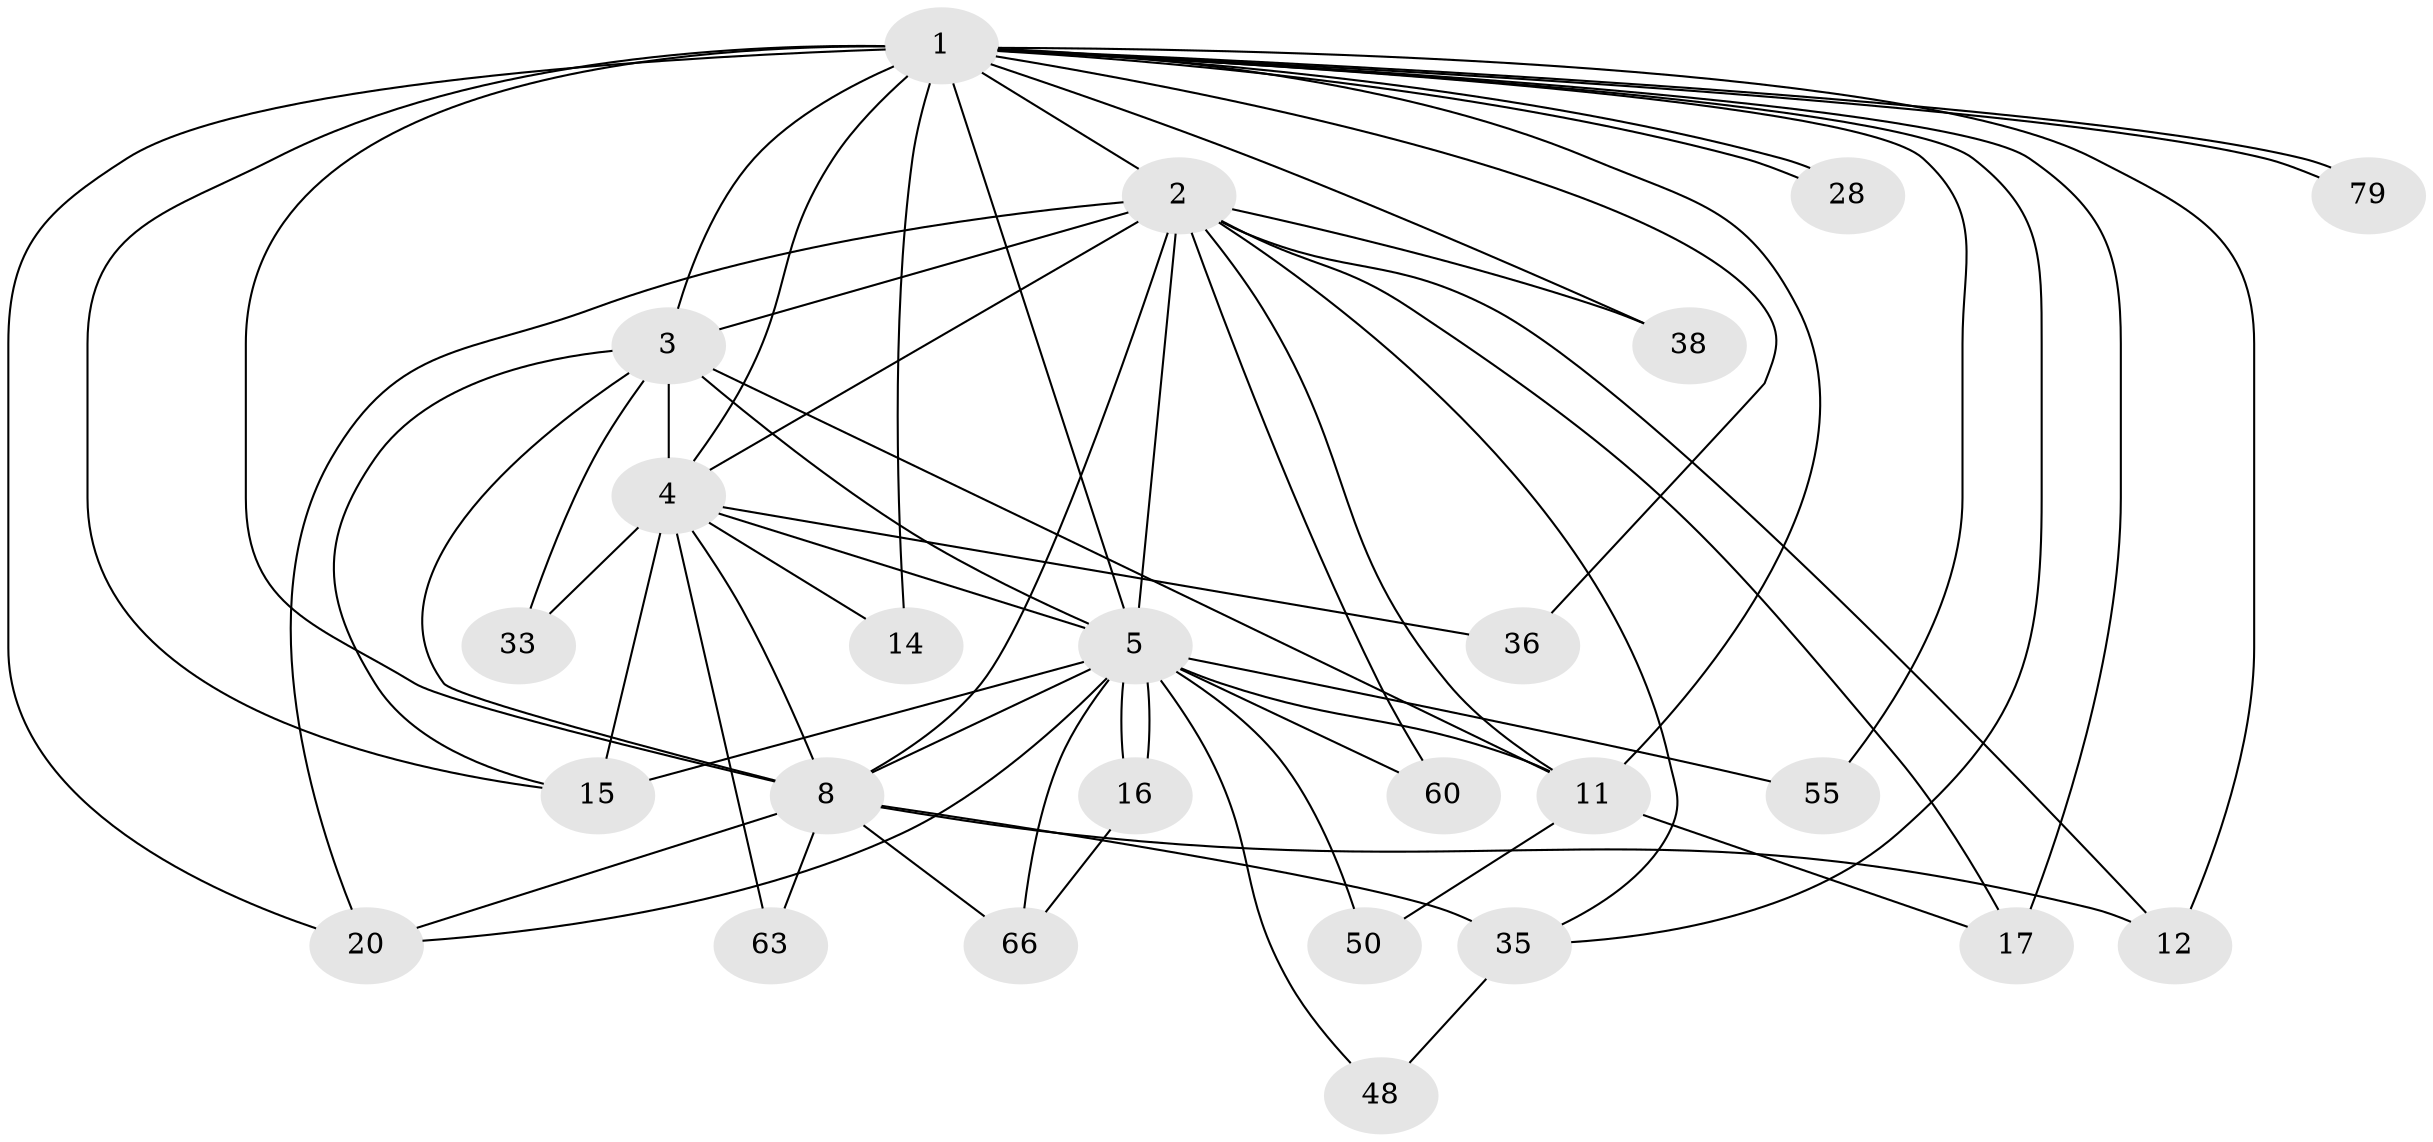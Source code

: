 // original degree distribution, {28: 0.023529411764705882, 19: 0.011764705882352941, 15: 0.023529411764705882, 16: 0.011764705882352941, 20: 0.011764705882352941, 17: 0.011764705882352941, 18: 0.011764705882352941, 14: 0.011764705882352941, 4: 0.058823529411764705, 3: 0.23529411764705882, 2: 0.5176470588235295, 5: 0.058823529411764705, 7: 0.011764705882352941}
// Generated by graph-tools (version 1.1) at 2025/17/03/04/25 18:17:53]
// undirected, 25 vertices, 63 edges
graph export_dot {
graph [start="1"]
  node [color=gray90,style=filled];
  1 [super="+24+39"];
  2 [super="+6"];
  3 [super="+34"];
  4;
  5 [super="+58+69+71+81+19+7+9+37+54+40"];
  8 [super="+10+13+53+43+41+25+18"];
  11 [super="+22+26"];
  12 [super="+47"];
  14;
  15 [super="+80+75+51"];
  16 [super="+59"];
  17;
  20;
  28 [super="+32"];
  33;
  35 [super="+42+85"];
  36;
  38;
  48 [super="+62"];
  50 [super="+68"];
  55;
  60;
  63;
  66 [super="+70+73"];
  79;
  1 -- 2 [weight=2];
  1 -- 3;
  1 -- 4;
  1 -- 5 [weight=6];
  1 -- 8 [weight=4];
  1 -- 11;
  1 -- 12;
  1 -- 14;
  1 -- 15;
  1 -- 17;
  1 -- 20;
  1 -- 28 [weight=2];
  1 -- 28;
  1 -- 35;
  1 -- 36;
  1 -- 55;
  1 -- 79;
  1 -- 79;
  1 -- 38;
  2 -- 3 [weight=2];
  2 -- 4 [weight=2];
  2 -- 5 [weight=12];
  2 -- 8 [weight=6];
  2 -- 35;
  2 -- 60;
  2 -- 38;
  2 -- 12;
  2 -- 17;
  2 -- 20;
  2 -- 11 [weight=2];
  3 -- 4;
  3 -- 5 [weight=5];
  3 -- 8 [weight=3];
  3 -- 11 [weight=2];
  3 -- 15;
  3 -- 33;
  4 -- 5 [weight=5];
  4 -- 8 [weight=2];
  4 -- 14;
  4 -- 33;
  4 -- 36;
  4 -- 63;
  4 -- 15;
  5 -- 8 [weight=10];
  5 -- 16 [weight=3];
  5 -- 16;
  5 -- 66 [weight=2];
  5 -- 48;
  5 -- 11 [weight=2];
  5 -- 15 [weight=2];
  5 -- 20;
  5 -- 50;
  5 -- 55;
  5 -- 60 [weight=2];
  8 -- 35 [weight=2];
  8 -- 63;
  8 -- 66;
  8 -- 12;
  8 -- 20;
  11 -- 17;
  11 -- 50;
  16 -- 66;
  35 -- 48;
}
